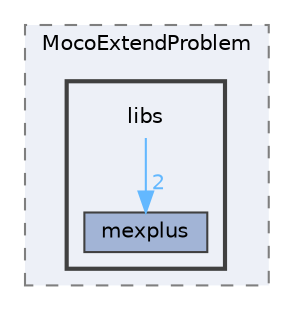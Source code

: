 digraph "C:/dev/MocoExtendProblem/libs"
{
 // LATEX_PDF_SIZE
  bgcolor="transparent";
  edge [fontname=Helvetica,fontsize=10,labelfontname=Helvetica,labelfontsize=10];
  node [fontname=Helvetica,fontsize=10,shape=box,height=0.2,width=0.4];
  compound=true
  subgraph clusterdir_6935af7bd11e2863a718cd2f4e54513d {
    graph [ bgcolor="#edf0f7", pencolor="grey50", label="MocoExtendProblem", fontname=Helvetica,fontsize=10 style="filled,dashed", URL="dir_6935af7bd11e2863a718cd2f4e54513d.html",tooltip=""]
  subgraph clusterdir_03907fb0d218960f7ebd2d11bb470ea7 {
    graph [ bgcolor="#edf0f7", pencolor="grey25", label="", fontname=Helvetica,fontsize=10 style="filled,bold", URL="dir_03907fb0d218960f7ebd2d11bb470ea7.html",tooltip=""]
    dir_03907fb0d218960f7ebd2d11bb470ea7 [shape=plaintext, label="libs"];
  dir_ed879fb4c124f1df3444685fe19d432b [label="mexplus", fillcolor="#a2b4d6", color="grey25", style="filled", URL="dir_ed879fb4c124f1df3444685fe19d432b.html",tooltip=""];
  }
  }
  dir_03907fb0d218960f7ebd2d11bb470ea7->dir_ed879fb4c124f1df3444685fe19d432b [headlabel="2", labeldistance=1.5 headhref="dir_000011_000012.html" href="dir_000011_000012.html" color="steelblue1" fontcolor="steelblue1"];
}
